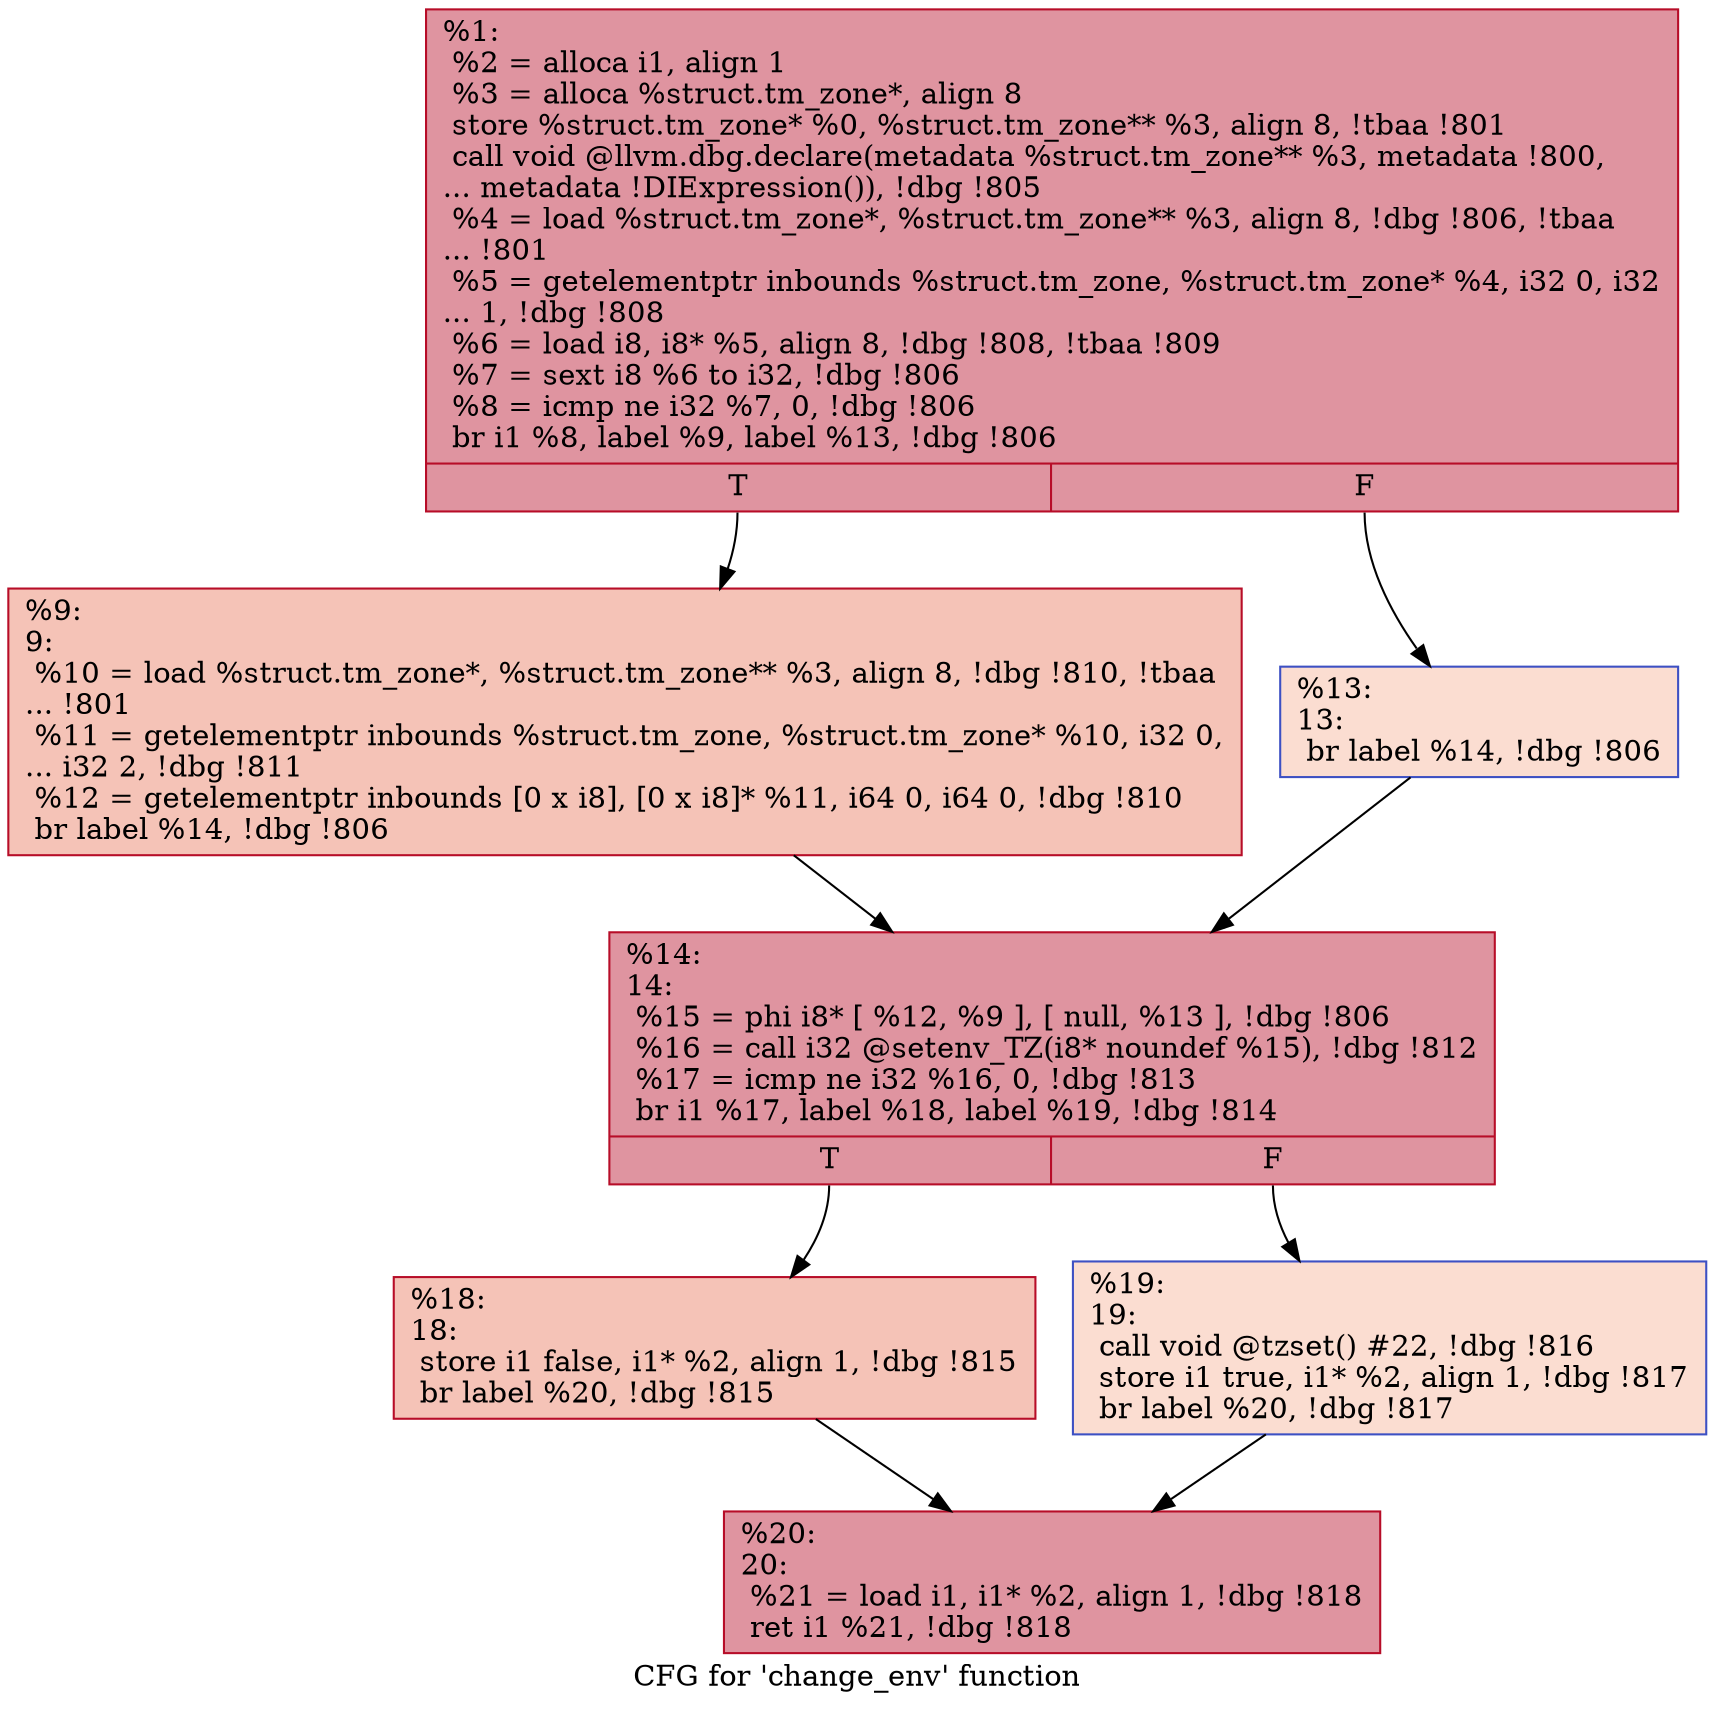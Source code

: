 digraph "CFG for 'change_env' function" {
	label="CFG for 'change_env' function";

	Node0x26ffc50 [shape=record,color="#b70d28ff", style=filled, fillcolor="#b70d2870",label="{%1:\l  %2 = alloca i1, align 1\l  %3 = alloca %struct.tm_zone*, align 8\l  store %struct.tm_zone* %0, %struct.tm_zone** %3, align 8, !tbaa !801\l  call void @llvm.dbg.declare(metadata %struct.tm_zone** %3, metadata !800,\l... metadata !DIExpression()), !dbg !805\l  %4 = load %struct.tm_zone*, %struct.tm_zone** %3, align 8, !dbg !806, !tbaa\l... !801\l  %5 = getelementptr inbounds %struct.tm_zone, %struct.tm_zone* %4, i32 0, i32\l... 1, !dbg !808\l  %6 = load i8, i8* %5, align 8, !dbg !808, !tbaa !809\l  %7 = sext i8 %6 to i32, !dbg !806\l  %8 = icmp ne i32 %7, 0, !dbg !806\l  br i1 %8, label %9, label %13, !dbg !806\l|{<s0>T|<s1>F}}"];
	Node0x26ffc50:s0 -> Node0x2701f50;
	Node0x26ffc50:s1 -> Node0x2701fa0;
	Node0x2701f50 [shape=record,color="#b70d28ff", style=filled, fillcolor="#e8765c70",label="{%9:\l9:                                                \l  %10 = load %struct.tm_zone*, %struct.tm_zone** %3, align 8, !dbg !810, !tbaa\l... !801\l  %11 = getelementptr inbounds %struct.tm_zone, %struct.tm_zone* %10, i32 0,\l... i32 2, !dbg !811\l  %12 = getelementptr inbounds [0 x i8], [0 x i8]* %11, i64 0, i64 0, !dbg !810\l  br label %14, !dbg !806\l}"];
	Node0x2701f50 -> Node0x2701ff0;
	Node0x2701fa0 [shape=record,color="#3d50c3ff", style=filled, fillcolor="#f7b39670",label="{%13:\l13:                                               \l  br label %14, !dbg !806\l}"];
	Node0x2701fa0 -> Node0x2701ff0;
	Node0x2701ff0 [shape=record,color="#b70d28ff", style=filled, fillcolor="#b70d2870",label="{%14:\l14:                                               \l  %15 = phi i8* [ %12, %9 ], [ null, %13 ], !dbg !806\l  %16 = call i32 @setenv_TZ(i8* noundef %15), !dbg !812\l  %17 = icmp ne i32 %16, 0, !dbg !813\l  br i1 %17, label %18, label %19, !dbg !814\l|{<s0>T|<s1>F}}"];
	Node0x2701ff0:s0 -> Node0x2702040;
	Node0x2701ff0:s1 -> Node0x2702090;
	Node0x2702040 [shape=record,color="#b70d28ff", style=filled, fillcolor="#e8765c70",label="{%18:\l18:                                               \l  store i1 false, i1* %2, align 1, !dbg !815\l  br label %20, !dbg !815\l}"];
	Node0x2702040 -> Node0x27020e0;
	Node0x2702090 [shape=record,color="#3d50c3ff", style=filled, fillcolor="#f7b39670",label="{%19:\l19:                                               \l  call void @tzset() #22, !dbg !816\l  store i1 true, i1* %2, align 1, !dbg !817\l  br label %20, !dbg !817\l}"];
	Node0x2702090 -> Node0x27020e0;
	Node0x27020e0 [shape=record,color="#b70d28ff", style=filled, fillcolor="#b70d2870",label="{%20:\l20:                                               \l  %21 = load i1, i1* %2, align 1, !dbg !818\l  ret i1 %21, !dbg !818\l}"];
}
